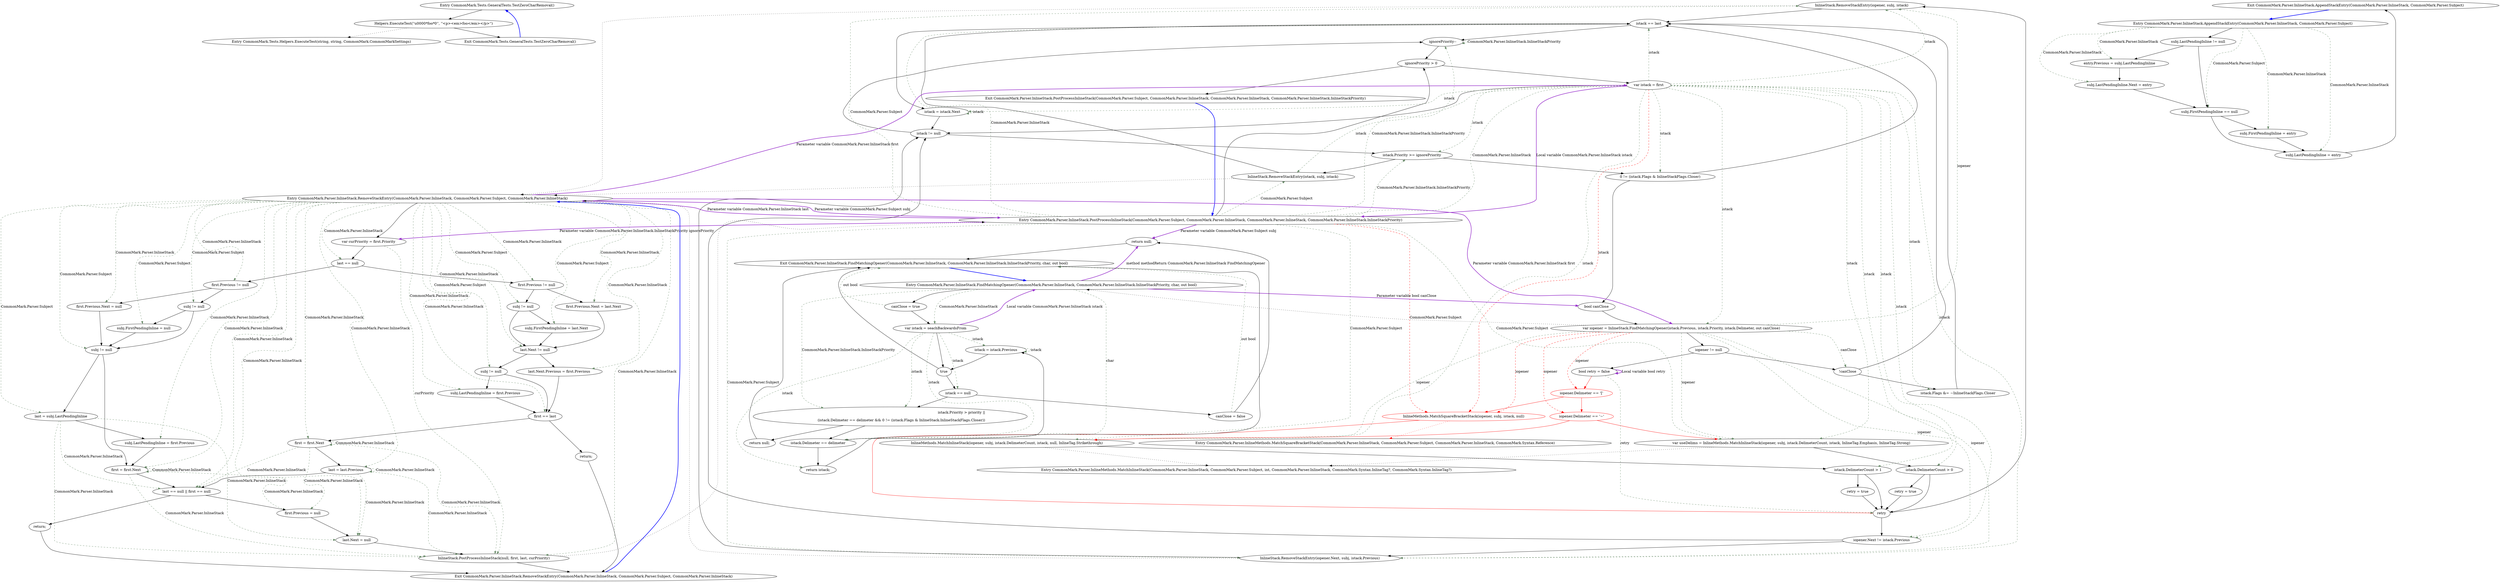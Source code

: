 digraph  {
n0 [label="Entry CommonMark.Tests.GeneralTests.TestZeroCharRemoval()", span="17-17", cluster="CommonMark.Tests.GeneralTests.TestZeroCharRemoval()"];
n1 [label="Helpers.ExecuteTest(''\u0000*foo*\0'', ''<p><em>foo</em></p>'')", span="19-19", cluster="CommonMark.Tests.GeneralTests.TestZeroCharRemoval()"];
n2 [label="Exit CommonMark.Tests.GeneralTests.TestZeroCharRemoval()", span="17-17", cluster="CommonMark.Tests.GeneralTests.TestZeroCharRemoval()"];
n3 [label="Entry CommonMark.Tests.Helpers.ExecuteTest(string, string, CommonMark.CommonMarkSettings)", span="20-20", cluster="CommonMark.Tests.Helpers.ExecuteTest(string, string, CommonMark.CommonMarkSettings)"];
m1_73 [label="InlineStack.RemoveStackEntry(iopener, subj, istack)", span="214-214", cluster="CommonMark.Parser.InlineStack.PostProcessInlineStack(CommonMark.Parser.Subject, CommonMark.Parser.InlineStack, CommonMark.Parser.InlineStack, CommonMark.Parser.InlineStack.InlineStackPriority)", file="InlineStack.cs"];
m1_50 [label="Entry CommonMark.Parser.InlineStack.PostProcessInlineStack(CommonMark.Parser.Subject, CommonMark.Parser.InlineStack, CommonMark.Parser.InlineStack, CommonMark.Parser.InlineStack.InlineStackPriority)", span="168-168", cluster="CommonMark.Parser.InlineStack.PostProcessInlineStack(CommonMark.Parser.Subject, CommonMark.Parser.InlineStack, CommonMark.Parser.InlineStack, CommonMark.Parser.InlineStack.InlineStackPriority)", file="InlineStack.cs"];
m1_51 [label="ignorePriority > 0", span="170-170", cluster="CommonMark.Parser.InlineStack.PostProcessInlineStack(CommonMark.Parser.Subject, CommonMark.Parser.InlineStack, CommonMark.Parser.InlineStack, CommonMark.Parser.InlineStack.InlineStackPriority)", file="InlineStack.cs"];
m1_52 [label="var istack = first", span="172-172", cluster="CommonMark.Parser.InlineStack.PostProcessInlineStack(CommonMark.Parser.Subject, CommonMark.Parser.InlineStack, CommonMark.Parser.InlineStack, CommonMark.Parser.InlineStack.InlineStackPriority)", file="InlineStack.cs"];
m1_54 [label="istack.Priority >= ignorePriority", span="175-175", cluster="CommonMark.Parser.InlineStack.PostProcessInlineStack(CommonMark.Parser.Subject, CommonMark.Parser.InlineStack, CommonMark.Parser.InlineStack, CommonMark.Parser.InlineStack.InlineStackPriority)", file="InlineStack.cs"];
m1_55 [label="InlineStack.RemoveStackEntry(istack, subj, istack)", span="177-177", cluster="CommonMark.Parser.InlineStack.PostProcessInlineStack(CommonMark.Parser.Subject, CommonMark.Parser.InlineStack, CommonMark.Parser.InlineStack, CommonMark.Parser.InlineStack.InlineStackPriority)", file="InlineStack.cs"];
m1_62 [label="InlineMethods.MatchSquareBracketStack(iopener, subj, istack, null)", span="188-188", cluster="CommonMark.Parser.InlineStack.PostProcessInlineStack(CommonMark.Parser.Subject, CommonMark.Parser.InlineStack, CommonMark.Parser.InlineStack, CommonMark.Parser.InlineStack.InlineStackPriority)", color=red, community=0, file="InlineStack.cs"];
m1_64 [label="InlineMethods.MatchInlineStack(iopener, subj, istack.DelimeterCount, istack, null, InlineTag.Strikethrough)", span="192-192", cluster="CommonMark.Parser.InlineStack.PostProcessInlineStack(CommonMark.Parser.Subject, CommonMark.Parser.InlineStack, CommonMark.Parser.InlineStack, CommonMark.Parser.InlineStack.InlineStackPriority)", file="InlineStack.cs"];
m1_67 [label="var useDelims = InlineMethods.MatchInlineStack(iopener, subj, istack.DelimeterCount, istack, InlineTag.Emphasis, InlineTag.Strong)", span="198-198", cluster="CommonMark.Parser.InlineStack.PostProcessInlineStack(CommonMark.Parser.Subject, CommonMark.Parser.InlineStack, CommonMark.Parser.InlineStack, CommonMark.Parser.InlineStack.InlineStackPriority)", file="InlineStack.cs"];
m1_72 [label="InlineStack.RemoveStackEntry(iopener.Next, subj, istack.Previous)", span="207-207", cluster="CommonMark.Parser.InlineStack.PostProcessInlineStack(CommonMark.Parser.Subject, CommonMark.Parser.InlineStack, CommonMark.Parser.InlineStack, CommonMark.Parser.InlineStack.InlineStackPriority)", file="InlineStack.cs"];
m1_76 [label="istack == last", span="225-225", cluster="CommonMark.Parser.InlineStack.PostProcessInlineStack(CommonMark.Parser.Subject, CommonMark.Parser.InlineStack, CommonMark.Parser.InlineStack, CommonMark.Parser.InlineStack.InlineStackPriority)", file="InlineStack.cs"];
m1_78 [label="ignorePriority--", span="231-231", cluster="CommonMark.Parser.InlineStack.PostProcessInlineStack(CommonMark.Parser.Subject, CommonMark.Parser.InlineStack, CommonMark.Parser.InlineStack, CommonMark.Parser.InlineStack.InlineStackPriority)", file="InlineStack.cs"];
m1_53 [label="istack != null", span="173-173", cluster="CommonMark.Parser.InlineStack.PostProcessInlineStack(CommonMark.Parser.Subject, CommonMark.Parser.InlineStack, CommonMark.Parser.InlineStack, CommonMark.Parser.InlineStack.InlineStackPriority)", file="InlineStack.cs"];
m1_56 [label="0 != (istack.Flags & InlineStackFlags.Closer)", span="179-179", cluster="CommonMark.Parser.InlineStack.PostProcessInlineStack(CommonMark.Parser.Subject, CommonMark.Parser.InlineStack, CommonMark.Parser.InlineStack, CommonMark.Parser.InlineStack.InlineStackPriority)", file="InlineStack.cs"];
m1_58 [label="var iopener = InlineStack.FindMatchingOpener(istack.Previous, istack.Priority, istack.Delimeter, out canClose)", span="182-182", cluster="CommonMark.Parser.InlineStack.PostProcessInlineStack(CommonMark.Parser.Subject, CommonMark.Parser.InlineStack, CommonMark.Parser.InlineStack, CommonMark.Parser.InlineStack.InlineStackPriority)", file="InlineStack.cs"];
m1_65 [label="istack.DelimeterCount > 1", span="193-193", cluster="CommonMark.Parser.InlineStack.PostProcessInlineStack(CommonMark.Parser.Subject, CommonMark.Parser.InlineStack, CommonMark.Parser.InlineStack, CommonMark.Parser.InlineStack.InlineStackPriority)", file="InlineStack.cs"];
m1_68 [label="istack.DelimeterCount > 0", span="199-199", cluster="CommonMark.Parser.InlineStack.PostProcessInlineStack(CommonMark.Parser.Subject, CommonMark.Parser.InlineStack, CommonMark.Parser.InlineStack, CommonMark.Parser.InlineStack.InlineStackPriority)", file="InlineStack.cs"];
m1_71 [label="iopener.Next != istack.Previous", span="206-206", cluster="CommonMark.Parser.InlineStack.PostProcessInlineStack(CommonMark.Parser.Subject, CommonMark.Parser.InlineStack, CommonMark.Parser.InlineStack, CommonMark.Parser.InlineStack.InlineStackPriority)", file="InlineStack.cs"];
m1_75 [label="istack.Flags &= ~InlineStackFlags.Closer", span="221-221", cluster="CommonMark.Parser.InlineStack.PostProcessInlineStack(CommonMark.Parser.Subject, CommonMark.Parser.InlineStack, CommonMark.Parser.InlineStack, CommonMark.Parser.InlineStack.InlineStackPriority)", file="InlineStack.cs"];
m1_77 [label="istack = istack.Next", span="228-228", cluster="CommonMark.Parser.InlineStack.PostProcessInlineStack(CommonMark.Parser.Subject, CommonMark.Parser.InlineStack, CommonMark.Parser.InlineStack, CommonMark.Parser.InlineStack.InlineStackPriority)", file="InlineStack.cs"];
m1_57 [label="bool canClose", span="181-181", cluster="CommonMark.Parser.InlineStack.PostProcessInlineStack(CommonMark.Parser.Subject, CommonMark.Parser.InlineStack, CommonMark.Parser.InlineStack, CommonMark.Parser.InlineStack.InlineStackPriority)", file="InlineStack.cs"];
m1_59 [label="iopener != null", span="183-183", cluster="CommonMark.Parser.InlineStack.PostProcessInlineStack(CommonMark.Parser.Subject, CommonMark.Parser.InlineStack, CommonMark.Parser.InlineStack, CommonMark.Parser.InlineStack.InlineStackPriority)", file="InlineStack.cs"];
m1_61 [label="iopener.Delimeter == '['", span="186-186", cluster="CommonMark.Parser.InlineStack.PostProcessInlineStack(CommonMark.Parser.Subject, CommonMark.Parser.InlineStack, CommonMark.Parser.InlineStack, CommonMark.Parser.InlineStack.InlineStackPriority)", color=red, community=0, file="InlineStack.cs"];
m1_63 [label="iopener.Delimeter == '~'", span="190-190", cluster="CommonMark.Parser.InlineStack.PostProcessInlineStack(CommonMark.Parser.Subject, CommonMark.Parser.InlineStack, CommonMark.Parser.InlineStack, CommonMark.Parser.InlineStack.InlineStackPriority)", color=red, community=0, file="InlineStack.cs"];
m1_74 [label="!canClose", span="217-217", cluster="CommonMark.Parser.InlineStack.PostProcessInlineStack(CommonMark.Parser.Subject, CommonMark.Parser.InlineStack, CommonMark.Parser.InlineStack, CommonMark.Parser.InlineStack.InlineStackPriority)", file="InlineStack.cs"];
m1_60 [label="bool retry = false", span="185-185", cluster="CommonMark.Parser.InlineStack.PostProcessInlineStack(CommonMark.Parser.Subject, CommonMark.Parser.InlineStack, CommonMark.Parser.InlineStack, CommonMark.Parser.InlineStack.InlineStackPriority)", file="InlineStack.cs"];
m1_70 [label=retry, span="203-203", cluster="CommonMark.Parser.InlineStack.PostProcessInlineStack(CommonMark.Parser.Subject, CommonMark.Parser.InlineStack, CommonMark.Parser.InlineStack, CommonMark.Parser.InlineStack.InlineStackPriority)", file="InlineStack.cs"];
m1_66 [label="retry = true", span="194-194", cluster="CommonMark.Parser.InlineStack.PostProcessInlineStack(CommonMark.Parser.Subject, CommonMark.Parser.InlineStack, CommonMark.Parser.InlineStack, CommonMark.Parser.InlineStack.InlineStackPriority)", file="InlineStack.cs"];
m1_69 [label="retry = true", span="200-200", cluster="CommonMark.Parser.InlineStack.PostProcessInlineStack(CommonMark.Parser.Subject, CommonMark.Parser.InlineStack, CommonMark.Parser.InlineStack, CommonMark.Parser.InlineStack.InlineStackPriority)", file="InlineStack.cs"];
m1_79 [label="Exit CommonMark.Parser.InlineStack.PostProcessInlineStack(CommonMark.Parser.Subject, CommonMark.Parser.InlineStack, CommonMark.Parser.InlineStack, CommonMark.Parser.InlineStack.InlineStackPriority)", span="168-168", cluster="CommonMark.Parser.InlineStack.PostProcessInlineStack(CommonMark.Parser.Subject, CommonMark.Parser.InlineStack, CommonMark.Parser.InlineStack, CommonMark.Parser.InlineStack.InlineStackPriority)", file="InlineStack.cs"];
m1_81 [label="Entry CommonMark.Parser.InlineMethods.MatchInlineStack(CommonMark.Parser.InlineStack, CommonMark.Parser.Subject, int, CommonMark.Parser.InlineStack, CommonMark.Syntax.InlineTag?, CommonMark.Syntax.InlineTag?)", span="330-330", cluster="CommonMark.Parser.InlineMethods.MatchInlineStack(CommonMark.Parser.InlineStack, CommonMark.Parser.Subject, int, CommonMark.Parser.InlineStack, CommonMark.Syntax.InlineTag?, CommonMark.Syntax.InlineTag?)", file="InlineStack.cs"];
m1_49 [label="Exit CommonMark.Parser.InlineStack.RemoveStackEntry(CommonMark.Parser.InlineStack, CommonMark.Parser.Subject, CommonMark.Parser.InlineStack)", span="118-118", cluster="CommonMark.Parser.InlineStack.RemoveStackEntry(CommonMark.Parser.InlineStack, CommonMark.Parser.Subject, CommonMark.Parser.InlineStack)", file="InlineStack.cs"];
m1_21 [label="Entry CommonMark.Parser.InlineStack.RemoveStackEntry(CommonMark.Parser.InlineStack, CommonMark.Parser.Subject, CommonMark.Parser.InlineStack)", span="118-118", cluster="CommonMark.Parser.InlineStack.RemoveStackEntry(CommonMark.Parser.InlineStack, CommonMark.Parser.Subject, CommonMark.Parser.InlineStack)", file="InlineStack.cs"];
m1_22 [label="var curPriority = first.Priority", span="120-120", cluster="CommonMark.Parser.InlineStack.RemoveStackEntry(CommonMark.Parser.InlineStack, CommonMark.Parser.Subject, CommonMark.Parser.InlineStack)", file="InlineStack.cs"];
m1_23 [label="last == null", span="122-122", cluster="CommonMark.Parser.InlineStack.RemoveStackEntry(CommonMark.Parser.InlineStack, CommonMark.Parser.Subject, CommonMark.Parser.InlineStack)", file="InlineStack.cs"];
m1_24 [label="first.Previous != null", span="124-124", cluster="CommonMark.Parser.InlineStack.RemoveStackEntry(CommonMark.Parser.InlineStack, CommonMark.Parser.Subject, CommonMark.Parser.InlineStack)", file="InlineStack.cs"];
m1_25 [label="first.Previous.Next = null", span="125-125", cluster="CommonMark.Parser.InlineStack.RemoveStackEntry(CommonMark.Parser.InlineStack, CommonMark.Parser.Subject, CommonMark.Parser.InlineStack)", file="InlineStack.cs"];
m1_26 [label="subj != null", span="126-126", cluster="CommonMark.Parser.InlineStack.RemoveStackEntry(CommonMark.Parser.InlineStack, CommonMark.Parser.Subject, CommonMark.Parser.InlineStack)", file="InlineStack.cs"];
m1_27 [label="subj.FirstPendingInline = null", span="127-127", cluster="CommonMark.Parser.InlineStack.RemoveStackEntry(CommonMark.Parser.InlineStack, CommonMark.Parser.Subject, CommonMark.Parser.InlineStack)", file="InlineStack.cs"];
m1_28 [label="subj != null", span="129-129", cluster="CommonMark.Parser.InlineStack.RemoveStackEntry(CommonMark.Parser.InlineStack, CommonMark.Parser.Subject, CommonMark.Parser.InlineStack)", file="InlineStack.cs"];
m1_29 [label="last = subj.LastPendingInline", span="131-131", cluster="CommonMark.Parser.InlineStack.RemoveStackEntry(CommonMark.Parser.InlineStack, CommonMark.Parser.Subject, CommonMark.Parser.InlineStack)", file="InlineStack.cs"];
m1_30 [label="subj.LastPendingInline = first.Previous", span="132-132", cluster="CommonMark.Parser.InlineStack.RemoveStackEntry(CommonMark.Parser.InlineStack, CommonMark.Parser.Subject, CommonMark.Parser.InlineStack)", file="InlineStack.cs"];
m1_31 [label="first = first.Next", span="135-135", cluster="CommonMark.Parser.InlineStack.RemoveStackEntry(CommonMark.Parser.InlineStack, CommonMark.Parser.Subject, CommonMark.Parser.InlineStack)", file="InlineStack.cs"];
m1_32 [label="first.Previous != null", span="139-139", cluster="CommonMark.Parser.InlineStack.RemoveStackEntry(CommonMark.Parser.InlineStack, CommonMark.Parser.Subject, CommonMark.Parser.InlineStack)", file="InlineStack.cs"];
m1_33 [label="first.Previous.Next = last.Next", span="140-140", cluster="CommonMark.Parser.InlineStack.RemoveStackEntry(CommonMark.Parser.InlineStack, CommonMark.Parser.Subject, CommonMark.Parser.InlineStack)", file="InlineStack.cs"];
m1_34 [label="subj != null", span="141-141", cluster="CommonMark.Parser.InlineStack.RemoveStackEntry(CommonMark.Parser.InlineStack, CommonMark.Parser.Subject, CommonMark.Parser.InlineStack)", file="InlineStack.cs"];
m1_35 [label="subj.FirstPendingInline = last.Next", span="142-142", cluster="CommonMark.Parser.InlineStack.RemoveStackEntry(CommonMark.Parser.InlineStack, CommonMark.Parser.Subject, CommonMark.Parser.InlineStack)", file="InlineStack.cs"];
m1_36 [label="last.Next != null", span="144-144", cluster="CommonMark.Parser.InlineStack.RemoveStackEntry(CommonMark.Parser.InlineStack, CommonMark.Parser.Subject, CommonMark.Parser.InlineStack)", file="InlineStack.cs"];
m1_37 [label="last.Next.Previous = first.Previous", span="145-145", cluster="CommonMark.Parser.InlineStack.RemoveStackEntry(CommonMark.Parser.InlineStack, CommonMark.Parser.Subject, CommonMark.Parser.InlineStack)", file="InlineStack.cs"];
m1_38 [label="subj != null", span="146-146", cluster="CommonMark.Parser.InlineStack.RemoveStackEntry(CommonMark.Parser.InlineStack, CommonMark.Parser.Subject, CommonMark.Parser.InlineStack)", file="InlineStack.cs"];
m1_39 [label="subj.LastPendingInline = first.Previous", span="147-147", cluster="CommonMark.Parser.InlineStack.RemoveStackEntry(CommonMark.Parser.InlineStack, CommonMark.Parser.Subject, CommonMark.Parser.InlineStack)", file="InlineStack.cs"];
m1_40 [label="first == last", span="149-149", cluster="CommonMark.Parser.InlineStack.RemoveStackEntry(CommonMark.Parser.InlineStack, CommonMark.Parser.Subject, CommonMark.Parser.InlineStack)", file="InlineStack.cs"];
m1_42 [label="first = first.Next", span="152-152", cluster="CommonMark.Parser.InlineStack.RemoveStackEntry(CommonMark.Parser.InlineStack, CommonMark.Parser.Subject, CommonMark.Parser.InlineStack)", file="InlineStack.cs"];
m1_43 [label="last = last.Previous", span="153-153", cluster="CommonMark.Parser.InlineStack.RemoveStackEntry(CommonMark.Parser.InlineStack, CommonMark.Parser.Subject, CommonMark.Parser.InlineStack)", file="InlineStack.cs"];
m1_44 [label="last == null || first == null", span="156-156", cluster="CommonMark.Parser.InlineStack.RemoveStackEntry(CommonMark.Parser.InlineStack, CommonMark.Parser.Subject, CommonMark.Parser.InlineStack)", file="InlineStack.cs"];
m1_47 [label="last.Next = null", span="160-160", cluster="CommonMark.Parser.InlineStack.RemoveStackEntry(CommonMark.Parser.InlineStack, CommonMark.Parser.Subject, CommonMark.Parser.InlineStack)", file="InlineStack.cs"];
m1_48 [label="InlineStack.PostProcessInlineStack(null, first, last, curPriority)", span="165-165", cluster="CommonMark.Parser.InlineStack.RemoveStackEntry(CommonMark.Parser.InlineStack, CommonMark.Parser.Subject, CommonMark.Parser.InlineStack)", file="InlineStack.cs"];
m1_41 [label="return;", span="150-150", cluster="CommonMark.Parser.InlineStack.RemoveStackEntry(CommonMark.Parser.InlineStack, CommonMark.Parser.Subject, CommonMark.Parser.InlineStack)", file="InlineStack.cs"];
m1_46 [label="first.Previous = null", span="159-159", cluster="CommonMark.Parser.InlineStack.RemoveStackEntry(CommonMark.Parser.InlineStack, CommonMark.Parser.Subject, CommonMark.Parser.InlineStack)", file="InlineStack.cs"];
m1_45 [label="return;", span="157-157", cluster="CommonMark.Parser.InlineStack.RemoveStackEntry(CommonMark.Parser.InlineStack, CommonMark.Parser.Subject, CommonMark.Parser.InlineStack)", file="InlineStack.cs"];
m1_80 [label="Entry CommonMark.Parser.InlineMethods.MatchSquareBracketStack(CommonMark.Parser.InlineStack, CommonMark.Parser.Subject, CommonMark.Parser.InlineStack, CommonMark.Syntax.Reference)", span="550-550", cluster="CommonMark.Parser.InlineMethods.MatchSquareBracketStack(CommonMark.Parser.InlineStack, CommonMark.Parser.Subject, CommonMark.Parser.InlineStack, CommonMark.Syntax.Reference)", file="InlineStack.cs"];
m1_0 [label="Entry CommonMark.Parser.InlineStack.FindMatchingOpener(CommonMark.Parser.InlineStack, CommonMark.Parser.InlineStack.InlineStackPriority, char, out bool)", span="69-69", cluster="CommonMark.Parser.InlineStack.FindMatchingOpener(CommonMark.Parser.InlineStack, CommonMark.Parser.InlineStack.InlineStackPriority, char, out bool)", file="InlineStack.cs"];
m1_1 [label="canClose = true", span="71-71", cluster="CommonMark.Parser.InlineStack.FindMatchingOpener(CommonMark.Parser.InlineStack, CommonMark.Parser.InlineStack.InlineStackPriority, char, out bool)", file="InlineStack.cs"];
m1_2 [label="var istack = seachBackwardsFrom", span="72-72", cluster="CommonMark.Parser.InlineStack.FindMatchingOpener(CommonMark.Parser.InlineStack, CommonMark.Parser.InlineStack.InlineStackPriority, char, out bool)", file="InlineStack.cs"];
m1_7 [label="istack.Priority > priority ||\r\n                    (istack.Delimeter == delimeter && 0 != (istack.Flags & InlineStack.InlineStackFlags.Closer))", span="82-83", cluster="CommonMark.Parser.InlineStack.FindMatchingOpener(CommonMark.Parser.InlineStack, CommonMark.Parser.InlineStack.InlineStackPriority, char, out bool)", file="InlineStack.cs"];
m1_9 [label="istack.Delimeter == delimeter", span="91-91", cluster="CommonMark.Parser.InlineStack.FindMatchingOpener(CommonMark.Parser.InlineStack, CommonMark.Parser.InlineStack.InlineStackPriority, char, out bool)", file="InlineStack.cs"];
m1_3 [label=true, span="73-73", cluster="CommonMark.Parser.InlineStack.FindMatchingOpener(CommonMark.Parser.InlineStack, CommonMark.Parser.InlineStack.InlineStackPriority, char, out bool)", file="InlineStack.cs"];
m1_4 [label="istack == null", span="75-75", cluster="CommonMark.Parser.InlineStack.FindMatchingOpener(CommonMark.Parser.InlineStack, CommonMark.Parser.InlineStack.InlineStackPriority, char, out bool)", file="InlineStack.cs"];
m1_10 [label="return istack;", span="92-92", cluster="CommonMark.Parser.InlineStack.FindMatchingOpener(CommonMark.Parser.InlineStack, CommonMark.Parser.InlineStack.InlineStackPriority, char, out bool)", file="InlineStack.cs"];
m1_11 [label="istack = istack.Previous", span="94-94", cluster="CommonMark.Parser.InlineStack.FindMatchingOpener(CommonMark.Parser.InlineStack, CommonMark.Parser.InlineStack.InlineStackPriority, char, out bool)", file="InlineStack.cs"];
m1_5 [label="canClose = false", span="78-78", cluster="CommonMark.Parser.InlineStack.FindMatchingOpener(CommonMark.Parser.InlineStack, CommonMark.Parser.InlineStack.InlineStackPriority, char, out bool)", file="InlineStack.cs"];
m1_6 [label="return null;", span="79-79", cluster="CommonMark.Parser.InlineStack.FindMatchingOpener(CommonMark.Parser.InlineStack, CommonMark.Parser.InlineStack.InlineStackPriority, char, out bool)", file="InlineStack.cs"];
m1_8 [label="return null;", span="88-88", cluster="CommonMark.Parser.InlineStack.FindMatchingOpener(CommonMark.Parser.InlineStack, CommonMark.Parser.InlineStack.InlineStackPriority, char, out bool)", file="InlineStack.cs"];
m1_12 [label="Exit CommonMark.Parser.InlineStack.FindMatchingOpener(CommonMark.Parser.InlineStack, CommonMark.Parser.InlineStack.InlineStackPriority, char, out bool)", span="69-69", cluster="CommonMark.Parser.InlineStack.FindMatchingOpener(CommonMark.Parser.InlineStack, CommonMark.Parser.InlineStack.InlineStackPriority, char, out bool)", file="InlineStack.cs"];
m1_20 [label="Exit CommonMark.Parser.InlineStack.AppendStackEntry(CommonMark.Parser.InlineStack, CommonMark.Parser.Subject)", span="98-98", cluster="CommonMark.Parser.InlineStack.AppendStackEntry(CommonMark.Parser.InlineStack, CommonMark.Parser.Subject)", file="InlineStack.cs"];
m1_13 [label="Entry CommonMark.Parser.InlineStack.AppendStackEntry(CommonMark.Parser.InlineStack, CommonMark.Parser.Subject)", span="98-98", cluster="CommonMark.Parser.InlineStack.AppendStackEntry(CommonMark.Parser.InlineStack, CommonMark.Parser.Subject)", file="InlineStack.cs"];
m1_14 [label="subj.LastPendingInline != null", span="100-100", cluster="CommonMark.Parser.InlineStack.AppendStackEntry(CommonMark.Parser.InlineStack, CommonMark.Parser.Subject)", file="InlineStack.cs"];
m1_15 [label="entry.Previous = subj.LastPendingInline", span="102-102", cluster="CommonMark.Parser.InlineStack.AppendStackEntry(CommonMark.Parser.InlineStack, CommonMark.Parser.Subject)", file="InlineStack.cs"];
m1_16 [label="subj.LastPendingInline.Next = entry", span="103-103", cluster="CommonMark.Parser.InlineStack.AppendStackEntry(CommonMark.Parser.InlineStack, CommonMark.Parser.Subject)", file="InlineStack.cs"];
m1_17 [label="subj.FirstPendingInline == null", span="106-106", cluster="CommonMark.Parser.InlineStack.AppendStackEntry(CommonMark.Parser.InlineStack, CommonMark.Parser.Subject)", file="InlineStack.cs"];
m1_18 [label="subj.FirstPendingInline = entry", span="107-107", cluster="CommonMark.Parser.InlineStack.AppendStackEntry(CommonMark.Parser.InlineStack, CommonMark.Parser.Subject)", file="InlineStack.cs"];
m1_19 [label="subj.LastPendingInline = entry", span="109-109", cluster="CommonMark.Parser.InlineStack.AppendStackEntry(CommonMark.Parser.InlineStack, CommonMark.Parser.Subject)", file="InlineStack.cs"];
n0 -> n1  [key=0, style=solid];
n1 -> n2  [key=0, style=solid];
n1 -> n3  [key=2, style=dotted];
n2 -> n0  [key=0, style=bold, color=blue];
m1_73 -> m1_76  [key=0, style=solid];
m1_73 -> m1_21  [key=2, style=dotted];
m1_50 -> m1_51  [key=0, style=solid];
m1_50 -> m1_52  [key=1, style=dashed, color=darkseagreen4, label="CommonMark.Parser.InlineStack"];
m1_50 -> m1_54  [key=1, style=dashed, color=darkseagreen4, label="CommonMark.Parser.InlineStack.InlineStackPriority"];
m1_50 -> m1_55  [key=1, style=dashed, color=darkseagreen4, label="CommonMark.Parser.Subject"];
m1_50 -> m1_62  [key=1, style=dashed, color=red, label="CommonMark.Parser.Subject"];
m1_50 -> m1_64  [key=1, style=dashed, color=darkseagreen4, label="CommonMark.Parser.Subject"];
m1_50 -> m1_67  [key=1, style=dashed, color=darkseagreen4, label="CommonMark.Parser.Subject"];
m1_50 -> m1_72  [key=1, style=dashed, color=darkseagreen4, label="CommonMark.Parser.Subject"];
m1_50 -> m1_73  [key=1, style=dashed, color=darkseagreen4, label="CommonMark.Parser.Subject"];
m1_50 -> m1_76  [key=1, style=dashed, color=darkseagreen4, label="CommonMark.Parser.InlineStack"];
m1_50 -> m1_78  [key=1, style=dashed, color=darkseagreen4, label="CommonMark.Parser.InlineStack.InlineStackPriority"];
m1_50 -> m1_6  [key=3, color=darkorchid, style=bold, label="Parameter variable CommonMark.Parser.Subject subj"];
m1_50 -> m1_21  [key=3, color=darkorchid, style=bold, label="Parameter variable CommonMark.Parser.InlineStack last"];
m1_50 -> m1_22  [key=3, color=darkorchid, style=bold, label="Parameter variable CommonMark.Parser.InlineStack.InlineStackPriority ignorePriority"];
m1_51 -> m1_52  [key=0, style=solid];
m1_51 -> m1_79  [key=0, style=solid];
m1_52 -> m1_53  [key=0, style=solid];
m1_52 -> m1_54  [key=1, style=dashed, color=darkseagreen4, label=istack];
m1_52 -> m1_55  [key=1, style=dashed, color=darkseagreen4, label=istack];
m1_52 -> m1_56  [key=1, style=dashed, color=darkseagreen4, label=istack];
m1_52 -> m1_58  [key=1, style=dashed, color=darkseagreen4, label=istack];
m1_52 -> m1_62  [key=1, style=dashed, color=red, label=istack];
m1_52 -> m1_64  [key=1, style=dashed, color=darkseagreen4, label=istack];
m1_52 -> m1_65  [key=1, style=dashed, color=darkseagreen4, label=istack];
m1_52 -> m1_67  [key=1, style=dashed, color=darkseagreen4, label=istack];
m1_52 -> m1_68  [key=1, style=dashed, color=darkseagreen4, label=istack];
m1_52 -> m1_71  [key=1, style=dashed, color=darkseagreen4, label=istack];
m1_52 -> m1_72  [key=1, style=dashed, color=darkseagreen4, label=istack];
m1_52 -> m1_73  [key=1, style=dashed, color=darkseagreen4, label=istack];
m1_52 -> m1_75  [key=1, style=dashed, color=darkseagreen4, label=istack];
m1_52 -> m1_76  [key=1, style=dashed, color=darkseagreen4, label=istack];
m1_52 -> m1_77  [key=1, style=dashed, color=darkseagreen4, label=istack];
m1_52 -> m1_50  [key=3, color=darkorchid, style=bold, label="Local variable CommonMark.Parser.InlineStack istack"];
m1_54 -> m1_55  [key=0, style=solid];
m1_54 -> m1_56  [key=0, style=solid];
m1_55 -> m1_76  [key=0, style=solid];
m1_55 -> m1_21  [key=2, style=dotted];
m1_62 -> m1_70  [key=0, style=solid, color=red];
m1_62 -> m1_80  [key=2, style=dotted, color=red];
m1_64 -> m1_65  [key=0, style=solid];
m1_64 -> m1_81  [key=2, style=dotted];
m1_67 -> m1_68  [key=0, style=solid];
m1_67 -> m1_81  [key=2, style=dotted];
m1_72 -> m1_53  [key=0, style=solid];
m1_72 -> m1_21  [key=2, style=dotted];
m1_76 -> m1_77  [key=0, style=solid];
m1_76 -> m1_78  [key=0, style=solid];
m1_78 -> m1_51  [key=0, style=solid];
m1_78 -> m1_78  [key=1, style=dashed, color=darkseagreen4, label="CommonMark.Parser.InlineStack.InlineStackPriority"];
m1_53 -> m1_54  [key=0, style=solid];
m1_53 -> m1_78  [key=0, style=solid];
m1_56 -> m1_57  [key=0, style=solid];
m1_56 -> m1_76  [key=0, style=solid];
m1_58 -> m1_59  [key=0, style=solid];
m1_58 -> m1_0  [key=2, style=dotted];
m1_58 -> m1_61  [key=1, style=dashed, color=red, label=iopener];
m1_58 -> m1_62  [key=1, style=dashed, color=red, label=iopener];
m1_58 -> m1_63  [key=1, style=dashed, color=red, label=iopener];
m1_58 -> m1_64  [key=1, style=dashed, color=darkseagreen4, label=iopener];
m1_58 -> m1_67  [key=1, style=dashed, color=darkseagreen4, label=iopener];
m1_58 -> m1_71  [key=1, style=dashed, color=darkseagreen4, label=iopener];
m1_58 -> m1_72  [key=1, style=dashed, color=darkseagreen4, label=iopener];
m1_58 -> m1_73  [key=1, style=dashed, color=darkseagreen4, label=iopener];
m1_58 -> m1_74  [key=1, style=dashed, color=darkseagreen4, label=canClose];
m1_65 -> m1_66  [key=0, style=solid];
m1_65 -> m1_70  [key=0, style=solid];
m1_68 -> m1_69  [key=0, style=solid];
m1_68 -> m1_70  [key=0, style=solid];
m1_71 -> m1_72  [key=0, style=solid];
m1_71 -> m1_53  [key=0, style=solid];
m1_75 -> m1_76  [key=0, style=solid];
m1_77 -> m1_53  [key=0, style=solid];
m1_77 -> m1_77  [key=1, style=dashed, color=darkseagreen4, label=istack];
m1_57 -> m1_58  [key=0, style=solid];
m1_59 -> m1_60  [key=0, style=solid];
m1_59 -> m1_74  [key=0, style=solid];
m1_61 -> m1_62  [key=0, style=solid, color=red];
m1_61 -> m1_63  [key=0, style=solid, color=red];
m1_63 -> m1_64  [key=0, style=solid, color=red];
m1_63 -> m1_67  [key=0, style=solid, color=red];
m1_74 -> m1_75  [key=0, style=solid];
m1_74 -> m1_76  [key=0, style=solid];
m1_60 -> m1_61  [key=0, style=solid, color=red];
m1_60 -> m1_70  [key=1, style=dashed, color=darkseagreen4, label=retry];
m1_60 -> m1_60  [key=3, color=darkorchid, style=bold, label="Local variable bool retry"];
m1_70 -> m1_71  [key=0, style=solid];
m1_70 -> m1_73  [key=0, style=solid];
m1_66 -> m1_70  [key=0, style=solid];
m1_69 -> m1_70  [key=0, style=solid];
m1_79 -> m1_50  [key=0, style=bold, color=blue];
m1_49 -> m1_21  [key=0, style=bold, color=blue];
m1_21 -> m1_22  [key=0, style=solid];
m1_21 -> m1_23  [key=1, style=dashed, color=darkseagreen4, label="CommonMark.Parser.InlineStack"];
m1_21 -> m1_24  [key=1, style=dashed, color=darkseagreen4, label="CommonMark.Parser.InlineStack"];
m1_21 -> m1_25  [key=1, style=dashed, color=darkseagreen4, label="CommonMark.Parser.InlineStack"];
m1_21 -> m1_26  [key=1, style=dashed, color=darkseagreen4, label="CommonMark.Parser.Subject"];
m1_21 -> m1_27  [key=1, style=dashed, color=darkseagreen4, label="CommonMark.Parser.Subject"];
m1_21 -> m1_28  [key=1, style=dashed, color=darkseagreen4, label="CommonMark.Parser.Subject"];
m1_21 -> m1_29  [key=1, style=dashed, color=darkseagreen4, label="CommonMark.Parser.Subject"];
m1_21 -> m1_30  [key=1, style=dashed, color=darkseagreen4, label="CommonMark.Parser.InlineStack"];
m1_21 -> m1_31  [key=1, style=dashed, color=darkseagreen4, label="CommonMark.Parser.InlineStack"];
m1_21 -> m1_32  [key=1, style=dashed, color=darkseagreen4, label="CommonMark.Parser.InlineStack"];
m1_21 -> m1_33  [key=1, style=dashed, color=darkseagreen4, label="CommonMark.Parser.InlineStack"];
m1_21 -> m1_34  [key=1, style=dashed, color=darkseagreen4, label="CommonMark.Parser.Subject"];
m1_21 -> m1_35  [key=1, style=dashed, color=darkseagreen4, label="CommonMark.Parser.Subject"];
m1_21 -> m1_36  [key=1, style=dashed, color=darkseagreen4, label="CommonMark.Parser.InlineStack"];
m1_21 -> m1_37  [key=1, style=dashed, color=darkseagreen4, label="CommonMark.Parser.InlineStack"];
m1_21 -> m1_38  [key=1, style=dashed, color=darkseagreen4, label="CommonMark.Parser.Subject"];
m1_21 -> m1_39  [key=1, style=dashed, color=darkseagreen4, label="CommonMark.Parser.InlineStack"];
m1_21 -> m1_40  [key=1, style=dashed, color=darkseagreen4, label="CommonMark.Parser.InlineStack"];
m1_21 -> m1_42  [key=1, style=dashed, color=darkseagreen4, label="CommonMark.Parser.InlineStack"];
m1_21 -> m1_43  [key=1, style=dashed, color=darkseagreen4, label="CommonMark.Parser.InlineStack"];
m1_21 -> m1_44  [key=1, style=dashed, color=darkseagreen4, label="CommonMark.Parser.InlineStack"];
m1_21 -> m1_47  [key=1, style=dashed, color=darkseagreen4, label="CommonMark.Parser.InlineStack"];
m1_21 -> m1_48  [key=1, style=dashed, color=darkseagreen4, label="CommonMark.Parser.InlineStack"];
m1_21 -> m1_52  [key=3, color=darkorchid, style=bold, label="Parameter variable CommonMark.Parser.InlineStack first"];
m1_21 -> m1_58  [key=3, color=darkorchid, style=bold, label="Parameter variable CommonMark.Parser.InlineStack first"];
m1_21 -> m1_50  [key=3, color=darkorchid, style=bold, label="Parameter variable CommonMark.Parser.Subject subj"];
m1_22 -> m1_23  [key=0, style=solid];
m1_22 -> m1_48  [key=1, style=dashed, color=darkseagreen4, label=curPriority];
m1_23 -> m1_24  [key=0, style=solid];
m1_23 -> m1_32  [key=0, style=solid];
m1_24 -> m1_25  [key=0, style=solid];
m1_24 -> m1_26  [key=0, style=solid];
m1_25 -> m1_28  [key=0, style=solid];
m1_26 -> m1_27  [key=0, style=solid];
m1_26 -> m1_28  [key=0, style=solid];
m1_27 -> m1_28  [key=0, style=solid];
m1_28 -> m1_29  [key=0, style=solid];
m1_28 -> m1_31  [key=0, style=solid];
m1_29 -> m1_30  [key=0, style=solid];
m1_29 -> m1_44  [key=1, style=dashed, color=darkseagreen4, label="CommonMark.Parser.InlineStack"];
m1_29 -> m1_47  [key=1, style=dashed, color=darkseagreen4, label="CommonMark.Parser.InlineStack"];
m1_29 -> m1_48  [key=1, style=dashed, color=darkseagreen4, label="CommonMark.Parser.InlineStack"];
m1_30 -> m1_31  [key=0, style=solid];
m1_31 -> m1_44  [key=0, style=solid];
m1_31 -> m1_31  [key=1, style=dashed, color=darkseagreen4, label="CommonMark.Parser.InlineStack"];
m1_31 -> m1_46  [key=1, style=dashed, color=darkseagreen4, label="CommonMark.Parser.InlineStack"];
m1_31 -> m1_48  [key=1, style=dashed, color=darkseagreen4, label="CommonMark.Parser.InlineStack"];
m1_32 -> m1_33  [key=0, style=solid];
m1_32 -> m1_34  [key=0, style=solid];
m1_33 -> m1_36  [key=0, style=solid];
m1_34 -> m1_35  [key=0, style=solid];
m1_34 -> m1_36  [key=0, style=solid];
m1_35 -> m1_36  [key=0, style=solid];
m1_36 -> m1_37  [key=0, style=solid];
m1_36 -> m1_38  [key=0, style=solid];
m1_37 -> m1_40  [key=0, style=solid];
m1_38 -> m1_39  [key=0, style=solid];
m1_38 -> m1_40  [key=0, style=solid];
m1_39 -> m1_40  [key=0, style=solid];
m1_40 -> m1_41  [key=0, style=solid];
m1_40 -> m1_42  [key=0, style=solid];
m1_42 -> m1_43  [key=0, style=solid];
m1_42 -> m1_42  [key=1, style=dashed, color=darkseagreen4, label="CommonMark.Parser.InlineStack"];
m1_42 -> m1_44  [key=1, style=dashed, color=darkseagreen4, label="CommonMark.Parser.InlineStack"];
m1_42 -> m1_46  [key=1, style=dashed, color=darkseagreen4, label="CommonMark.Parser.InlineStack"];
m1_42 -> m1_48  [key=1, style=dashed, color=darkseagreen4, label="CommonMark.Parser.InlineStack"];
m1_43 -> m1_44  [key=0, style=solid];
m1_43 -> m1_43  [key=1, style=dashed, color=darkseagreen4, label="CommonMark.Parser.InlineStack"];
m1_43 -> m1_47  [key=1, style=dashed, color=darkseagreen4, label="CommonMark.Parser.InlineStack"];
m1_43 -> m1_48  [key=1, style=dashed, color=darkseagreen4, label="CommonMark.Parser.InlineStack"];
m1_44 -> m1_45  [key=0, style=solid];
m1_44 -> m1_46  [key=0, style=solid];
m1_47 -> m1_48  [key=0, style=solid];
m1_48 -> m1_49  [key=0, style=solid];
m1_48 -> m1_50  [key=2, style=dotted];
m1_41 -> m1_49  [key=0, style=solid];
m1_46 -> m1_47  [key=0, style=solid];
m1_45 -> m1_49  [key=0, style=solid];
m1_0 -> m1_1  [key=0, style=solid];
m1_0 -> m1_2  [key=1, style=dashed, color=darkseagreen4, label="CommonMark.Parser.InlineStack"];
m1_0 -> m1_7  [key=1, style=dashed, color=darkseagreen4, label="CommonMark.Parser.InlineStack.InlineStackPriority"];
m1_0 -> m1_9  [key=1, style=dashed, color=darkseagreen4, label=char];
m1_0 -> m1_6  [key=3, color=darkorchid, style=bold, label="method methodReturn CommonMark.Parser.InlineStack FindMatchingOpener"];
m1_0 -> m1_57  [key=3, color=darkorchid, style=bold, label="Parameter variable bool canClose"];
m1_1 -> m1_2  [key=0, style=solid];
m1_1 -> m1_12  [key=1, style=dashed, color=darkseagreen4, label="out bool"];
m1_2 -> m1_3  [key=0, style=solid];
m1_2 -> m1_4  [key=1, style=dashed, color=darkseagreen4, label=istack];
m1_2 -> m1_7  [key=1, style=dashed, color=darkseagreen4, label=istack];
m1_2 -> m1_9  [key=1, style=dashed, color=darkseagreen4, label=istack];
m1_2 -> m1_10  [key=1, style=dashed, color=darkseagreen4, label=istack];
m1_2 -> m1_11  [key=1, style=dashed, color=darkseagreen4, label=istack];
m1_2 -> m1_0  [key=3, color=darkorchid, style=bold, label="Local variable CommonMark.Parser.InlineStack istack"];
m1_7 -> m1_8  [key=0, style=solid];
m1_7 -> m1_9  [key=0, style=solid];
m1_9 -> m1_10  [key=0, style=solid];
m1_9 -> m1_11  [key=0, style=solid];
m1_3 -> m1_4  [key=0, style=solid];
m1_3 -> m1_12  [key=0, style=solid];
m1_4 -> m1_5  [key=0, style=solid];
m1_4 -> m1_7  [key=0, style=solid];
m1_10 -> m1_12  [key=0, style=solid];
m1_11 -> m1_3  [key=0, style=solid];
m1_11 -> m1_11  [key=1, style=dashed, color=darkseagreen4, label=istack];
m1_5 -> m1_6  [key=0, style=solid];
m1_5 -> m1_12  [key=1, style=dashed, color=darkseagreen4, label="out bool"];
m1_6 -> m1_12  [key=0, style=solid];
m1_8 -> m1_12  [key=0, style=solid];
m1_12 -> m1_0  [key=0, style=bold, color=blue];
m1_20 -> m1_13  [key=0, style=bold, color=blue];
m1_13 -> m1_14  [key=0, style=solid];
m1_13 -> m1_15  [key=1, style=dashed, color=darkseagreen4, label="CommonMark.Parser.InlineStack"];
m1_13 -> m1_16  [key=1, style=dashed, color=darkseagreen4, label="CommonMark.Parser.InlineStack"];
m1_13 -> m1_17  [key=1, style=dashed, color=darkseagreen4, label="CommonMark.Parser.Subject"];
m1_13 -> m1_18  [key=1, style=dashed, color=darkseagreen4, label="CommonMark.Parser.InlineStack"];
m1_13 -> m1_19  [key=1, style=dashed, color=darkseagreen4, label="CommonMark.Parser.InlineStack"];
m1_14 -> m1_15  [key=0, style=solid];
m1_14 -> m1_17  [key=0, style=solid];
m1_15 -> m1_16  [key=0, style=solid];
m1_16 -> m1_17  [key=0, style=solid];
m1_17 -> m1_18  [key=0, style=solid];
m1_17 -> m1_19  [key=0, style=solid];
m1_18 -> m1_19  [key=0, style=solid];
m1_19 -> m1_20  [key=0, style=solid];
}
